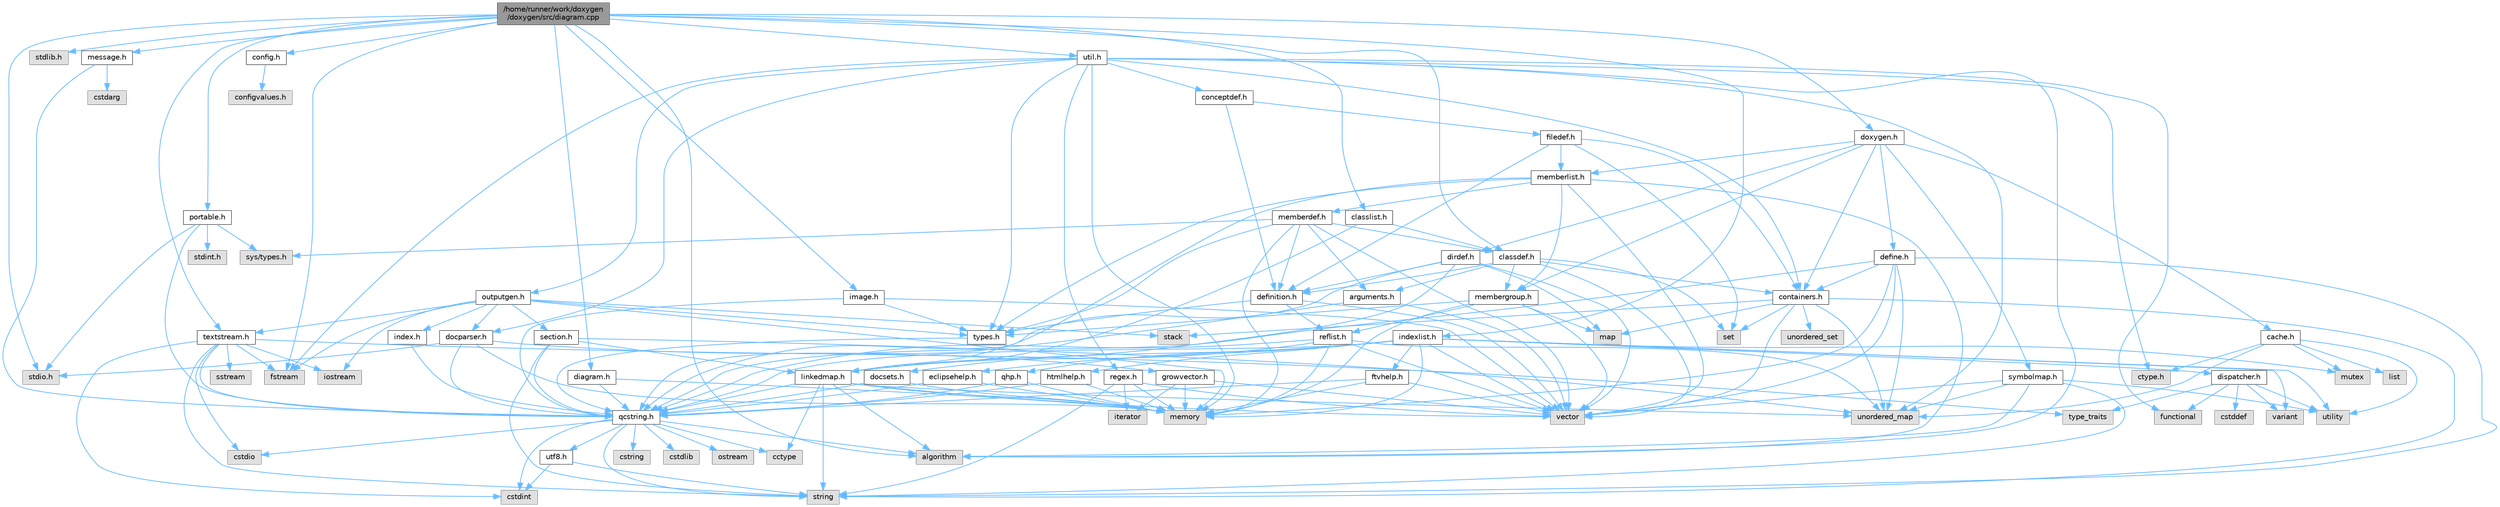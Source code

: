 digraph "/home/runner/work/doxygen/doxygen/src/diagram.cpp"
{
 // INTERACTIVE_SVG=YES
 // LATEX_PDF_SIZE
  bgcolor="transparent";
  edge [fontname=Helvetica,fontsize=10,labelfontname=Helvetica,labelfontsize=10];
  node [fontname=Helvetica,fontsize=10,shape=box,height=0.2,width=0.4];
  Node1 [label="/home/runner/work/doxygen\l/doxygen/src/diagram.cpp",height=0.2,width=0.4,color="gray40", fillcolor="grey60", style="filled", fontcolor="black",tooltip=" "];
  Node1 -> Node2 [color="steelblue1",style="solid"];
  Node2 [label="stdio.h",height=0.2,width=0.4,color="grey60", fillcolor="#E0E0E0", style="filled",tooltip=" "];
  Node1 -> Node3 [color="steelblue1",style="solid"];
  Node3 [label="stdlib.h",height=0.2,width=0.4,color="grey60", fillcolor="#E0E0E0", style="filled",tooltip=" "];
  Node1 -> Node4 [color="steelblue1",style="solid"];
  Node4 [label="fstream",height=0.2,width=0.4,color="grey60", fillcolor="#E0E0E0", style="filled",tooltip=" "];
  Node1 -> Node5 [color="steelblue1",style="solid"];
  Node5 [label="algorithm",height=0.2,width=0.4,color="grey60", fillcolor="#E0E0E0", style="filled",tooltip=" "];
  Node1 -> Node6 [color="steelblue1",style="solid"];
  Node6 [label="diagram.h",height=0.2,width=0.4,color="grey40", fillcolor="white", style="filled",URL="$d9/d1b/diagram_8h.html",tooltip=" "];
  Node6 -> Node7 [color="steelblue1",style="solid"];
  Node7 [label="memory",height=0.2,width=0.4,color="grey60", fillcolor="#E0E0E0", style="filled",tooltip=" "];
  Node6 -> Node8 [color="steelblue1",style="solid"];
  Node8 [label="qcstring.h",height=0.2,width=0.4,color="grey40", fillcolor="white", style="filled",URL="$d7/d5c/qcstring_8h.html",tooltip=" "];
  Node8 -> Node9 [color="steelblue1",style="solid"];
  Node9 [label="string",height=0.2,width=0.4,color="grey60", fillcolor="#E0E0E0", style="filled",tooltip=" "];
  Node8 -> Node5 [color="steelblue1",style="solid"];
  Node8 -> Node10 [color="steelblue1",style="solid"];
  Node10 [label="cctype",height=0.2,width=0.4,color="grey60", fillcolor="#E0E0E0", style="filled",tooltip=" "];
  Node8 -> Node11 [color="steelblue1",style="solid"];
  Node11 [label="cstring",height=0.2,width=0.4,color="grey60", fillcolor="#E0E0E0", style="filled",tooltip=" "];
  Node8 -> Node12 [color="steelblue1",style="solid"];
  Node12 [label="cstdio",height=0.2,width=0.4,color="grey60", fillcolor="#E0E0E0", style="filled",tooltip=" "];
  Node8 -> Node13 [color="steelblue1",style="solid"];
  Node13 [label="cstdlib",height=0.2,width=0.4,color="grey60", fillcolor="#E0E0E0", style="filled",tooltip=" "];
  Node8 -> Node14 [color="steelblue1",style="solid"];
  Node14 [label="cstdint",height=0.2,width=0.4,color="grey60", fillcolor="#E0E0E0", style="filled",tooltip=" "];
  Node8 -> Node15 [color="steelblue1",style="solid"];
  Node15 [label="ostream",height=0.2,width=0.4,color="grey60", fillcolor="#E0E0E0", style="filled",tooltip=" "];
  Node8 -> Node16 [color="steelblue1",style="solid"];
  Node16 [label="utf8.h",height=0.2,width=0.4,color="grey40", fillcolor="white", style="filled",URL="$db/d7c/utf8_8h.html",tooltip="Various UTF8 related helper functions."];
  Node16 -> Node14 [color="steelblue1",style="solid"];
  Node16 -> Node9 [color="steelblue1",style="solid"];
  Node1 -> Node17 [color="steelblue1",style="solid"];
  Node17 [label="image.h",height=0.2,width=0.4,color="grey40", fillcolor="white", style="filled",URL="$d5/db2/image_8h.html",tooltip=" "];
  Node17 -> Node18 [color="steelblue1",style="solid"];
  Node18 [label="vector",height=0.2,width=0.4,color="grey60", fillcolor="#E0E0E0", style="filled",tooltip=" "];
  Node17 -> Node19 [color="steelblue1",style="solid"];
  Node19 [label="types.h",height=0.2,width=0.4,color="grey40", fillcolor="white", style="filled",URL="$d9/d49/types_8h.html",tooltip="This file contains a number of basic enums and types."];
  Node19 -> Node8 [color="steelblue1",style="solid"];
  Node17 -> Node8 [color="steelblue1",style="solid"];
  Node1 -> Node20 [color="steelblue1",style="solid"];
  Node20 [label="classdef.h",height=0.2,width=0.4,color="grey40", fillcolor="white", style="filled",URL="$d1/da6/classdef_8h.html",tooltip=" "];
  Node20 -> Node18 [color="steelblue1",style="solid"];
  Node20 -> Node21 [color="steelblue1",style="solid"];
  Node21 [label="set",height=0.2,width=0.4,color="grey60", fillcolor="#E0E0E0", style="filled",tooltip=" "];
  Node20 -> Node22 [color="steelblue1",style="solid"];
  Node22 [label="containers.h",height=0.2,width=0.4,color="grey40", fillcolor="white", style="filled",URL="$d5/d75/containers_8h.html",tooltip=" "];
  Node22 -> Node18 [color="steelblue1",style="solid"];
  Node22 -> Node9 [color="steelblue1",style="solid"];
  Node22 -> Node21 [color="steelblue1",style="solid"];
  Node22 -> Node23 [color="steelblue1",style="solid"];
  Node23 [label="map",height=0.2,width=0.4,color="grey60", fillcolor="#E0E0E0", style="filled",tooltip=" "];
  Node22 -> Node24 [color="steelblue1",style="solid"];
  Node24 [label="unordered_set",height=0.2,width=0.4,color="grey60", fillcolor="#E0E0E0", style="filled",tooltip=" "];
  Node22 -> Node25 [color="steelblue1",style="solid"];
  Node25 [label="unordered_map",height=0.2,width=0.4,color="grey60", fillcolor="#E0E0E0", style="filled",tooltip=" "];
  Node22 -> Node26 [color="steelblue1",style="solid"];
  Node26 [label="stack",height=0.2,width=0.4,color="grey60", fillcolor="#E0E0E0", style="filled",tooltip=" "];
  Node20 -> Node27 [color="steelblue1",style="solid"];
  Node27 [label="definition.h",height=0.2,width=0.4,color="grey40", fillcolor="white", style="filled",URL="$df/da1/definition_8h.html",tooltip=" "];
  Node27 -> Node18 [color="steelblue1",style="solid"];
  Node27 -> Node19 [color="steelblue1",style="solid"];
  Node27 -> Node28 [color="steelblue1",style="solid"];
  Node28 [label="reflist.h",height=0.2,width=0.4,color="grey40", fillcolor="white", style="filled",URL="$d1/d02/reflist_8h.html",tooltip=" "];
  Node28 -> Node18 [color="steelblue1",style="solid"];
  Node28 -> Node25 [color="steelblue1",style="solid"];
  Node28 -> Node7 [color="steelblue1",style="solid"];
  Node28 -> Node8 [color="steelblue1",style="solid"];
  Node28 -> Node29 [color="steelblue1",style="solid"];
  Node29 [label="linkedmap.h",height=0.2,width=0.4,color="grey40", fillcolor="white", style="filled",URL="$da/de1/linkedmap_8h.html",tooltip=" "];
  Node29 -> Node25 [color="steelblue1",style="solid"];
  Node29 -> Node18 [color="steelblue1",style="solid"];
  Node29 -> Node7 [color="steelblue1",style="solid"];
  Node29 -> Node9 [color="steelblue1",style="solid"];
  Node29 -> Node5 [color="steelblue1",style="solid"];
  Node29 -> Node10 [color="steelblue1",style="solid"];
  Node29 -> Node8 [color="steelblue1",style="solid"];
  Node20 -> Node30 [color="steelblue1",style="solid"];
  Node30 [label="arguments.h",height=0.2,width=0.4,color="grey40", fillcolor="white", style="filled",URL="$df/d9b/arguments_8h.html",tooltip=" "];
  Node30 -> Node18 [color="steelblue1",style="solid"];
  Node30 -> Node8 [color="steelblue1",style="solid"];
  Node20 -> Node31 [color="steelblue1",style="solid"];
  Node31 [label="membergroup.h",height=0.2,width=0.4,color="grey40", fillcolor="white", style="filled",URL="$d9/d11/membergroup_8h.html",tooltip=" "];
  Node31 -> Node18 [color="steelblue1",style="solid"];
  Node31 -> Node23 [color="steelblue1",style="solid"];
  Node31 -> Node7 [color="steelblue1",style="solid"];
  Node31 -> Node19 [color="steelblue1",style="solid"];
  Node31 -> Node28 [color="steelblue1",style="solid"];
  Node1 -> Node32 [color="steelblue1",style="solid"];
  Node32 [label="config.h",height=0.2,width=0.4,color="grey40", fillcolor="white", style="filled",URL="$db/d16/config_8h.html",tooltip=" "];
  Node32 -> Node33 [color="steelblue1",style="solid"];
  Node33 [label="configvalues.h",height=0.2,width=0.4,color="grey60", fillcolor="#E0E0E0", style="filled",tooltip=" "];
  Node1 -> Node34 [color="steelblue1",style="solid"];
  Node34 [label="message.h",height=0.2,width=0.4,color="grey40", fillcolor="white", style="filled",URL="$d2/d0d/message_8h.html",tooltip=" "];
  Node34 -> Node35 [color="steelblue1",style="solid"];
  Node35 [label="cstdarg",height=0.2,width=0.4,color="grey60", fillcolor="#E0E0E0", style="filled",tooltip=" "];
  Node34 -> Node8 [color="steelblue1",style="solid"];
  Node1 -> Node36 [color="steelblue1",style="solid"];
  Node36 [label="util.h",height=0.2,width=0.4,color="grey40", fillcolor="white", style="filled",URL="$d8/d3c/util_8h.html",tooltip="A bunch of utility functions."];
  Node36 -> Node7 [color="steelblue1",style="solid"];
  Node36 -> Node25 [color="steelblue1",style="solid"];
  Node36 -> Node5 [color="steelblue1",style="solid"];
  Node36 -> Node37 [color="steelblue1",style="solid"];
  Node37 [label="functional",height=0.2,width=0.4,color="grey60", fillcolor="#E0E0E0", style="filled",tooltip=" "];
  Node36 -> Node4 [color="steelblue1",style="solid"];
  Node36 -> Node38 [color="steelblue1",style="solid"];
  Node38 [label="ctype.h",height=0.2,width=0.4,color="grey60", fillcolor="#E0E0E0", style="filled",tooltip=" "];
  Node36 -> Node19 [color="steelblue1",style="solid"];
  Node36 -> Node39 [color="steelblue1",style="solid"];
  Node39 [label="docparser.h",height=0.2,width=0.4,color="grey40", fillcolor="white", style="filled",URL="$de/d9c/docparser_8h.html",tooltip=" "];
  Node39 -> Node2 [color="steelblue1",style="solid"];
  Node39 -> Node7 [color="steelblue1",style="solid"];
  Node39 -> Node8 [color="steelblue1",style="solid"];
  Node39 -> Node40 [color="steelblue1",style="solid"];
  Node40 [label="growvector.h",height=0.2,width=0.4,color="grey40", fillcolor="white", style="filled",URL="$d7/d50/growvector_8h.html",tooltip=" "];
  Node40 -> Node18 [color="steelblue1",style="solid"];
  Node40 -> Node7 [color="steelblue1",style="solid"];
  Node40 -> Node41 [color="steelblue1",style="solid"];
  Node41 [label="iterator",height=0.2,width=0.4,color="grey60", fillcolor="#E0E0E0", style="filled",tooltip=" "];
  Node36 -> Node22 [color="steelblue1",style="solid"];
  Node36 -> Node42 [color="steelblue1",style="solid"];
  Node42 [label="outputgen.h",height=0.2,width=0.4,color="grey40", fillcolor="white", style="filled",URL="$df/d06/outputgen_8h.html",tooltip=" "];
  Node42 -> Node7 [color="steelblue1",style="solid"];
  Node42 -> Node26 [color="steelblue1",style="solid"];
  Node42 -> Node43 [color="steelblue1",style="solid"];
  Node43 [label="iostream",height=0.2,width=0.4,color="grey60", fillcolor="#E0E0E0", style="filled",tooltip=" "];
  Node42 -> Node4 [color="steelblue1",style="solid"];
  Node42 -> Node19 [color="steelblue1",style="solid"];
  Node42 -> Node44 [color="steelblue1",style="solid"];
  Node44 [label="index.h",height=0.2,width=0.4,color="grey40", fillcolor="white", style="filled",URL="$d1/db5/index_8h.html",tooltip=" "];
  Node44 -> Node8 [color="steelblue1",style="solid"];
  Node42 -> Node45 [color="steelblue1",style="solid"];
  Node45 [label="section.h",height=0.2,width=0.4,color="grey40", fillcolor="white", style="filled",URL="$d1/d2a/section_8h.html",tooltip=" "];
  Node45 -> Node9 [color="steelblue1",style="solid"];
  Node45 -> Node25 [color="steelblue1",style="solid"];
  Node45 -> Node8 [color="steelblue1",style="solid"];
  Node45 -> Node29 [color="steelblue1",style="solid"];
  Node42 -> Node46 [color="steelblue1",style="solid"];
  Node46 [label="textstream.h",height=0.2,width=0.4,color="grey40", fillcolor="white", style="filled",URL="$d4/d7d/textstream_8h.html",tooltip=" "];
  Node46 -> Node9 [color="steelblue1",style="solid"];
  Node46 -> Node43 [color="steelblue1",style="solid"];
  Node46 -> Node47 [color="steelblue1",style="solid"];
  Node47 [label="sstream",height=0.2,width=0.4,color="grey60", fillcolor="#E0E0E0", style="filled",tooltip=" "];
  Node46 -> Node14 [color="steelblue1",style="solid"];
  Node46 -> Node12 [color="steelblue1",style="solid"];
  Node46 -> Node4 [color="steelblue1",style="solid"];
  Node46 -> Node48 [color="steelblue1",style="solid"];
  Node48 [label="type_traits",height=0.2,width=0.4,color="grey60", fillcolor="#E0E0E0", style="filled",tooltip=" "];
  Node46 -> Node8 [color="steelblue1",style="solid"];
  Node42 -> Node39 [color="steelblue1",style="solid"];
  Node36 -> Node49 [color="steelblue1",style="solid"];
  Node49 [label="regex.h",height=0.2,width=0.4,color="grey40", fillcolor="white", style="filled",URL="$d1/d21/regex_8h.html",tooltip=" "];
  Node49 -> Node7 [color="steelblue1",style="solid"];
  Node49 -> Node9 [color="steelblue1",style="solid"];
  Node49 -> Node18 [color="steelblue1",style="solid"];
  Node49 -> Node41 [color="steelblue1",style="solid"];
  Node36 -> Node50 [color="steelblue1",style="solid"];
  Node50 [label="conceptdef.h",height=0.2,width=0.4,color="grey40", fillcolor="white", style="filled",URL="$da/df1/conceptdef_8h.html",tooltip=" "];
  Node50 -> Node27 [color="steelblue1",style="solid"];
  Node50 -> Node51 [color="steelblue1",style="solid"];
  Node51 [label="filedef.h",height=0.2,width=0.4,color="grey40", fillcolor="white", style="filled",URL="$d4/d3a/filedef_8h.html",tooltip=" "];
  Node51 -> Node21 [color="steelblue1",style="solid"];
  Node51 -> Node27 [color="steelblue1",style="solid"];
  Node51 -> Node52 [color="steelblue1",style="solid"];
  Node52 [label="memberlist.h",height=0.2,width=0.4,color="grey40", fillcolor="white", style="filled",URL="$dd/d78/memberlist_8h.html",tooltip=" "];
  Node52 -> Node18 [color="steelblue1",style="solid"];
  Node52 -> Node5 [color="steelblue1",style="solid"];
  Node52 -> Node53 [color="steelblue1",style="solid"];
  Node53 [label="memberdef.h",height=0.2,width=0.4,color="grey40", fillcolor="white", style="filled",URL="$d4/d46/memberdef_8h.html",tooltip=" "];
  Node53 -> Node18 [color="steelblue1",style="solid"];
  Node53 -> Node7 [color="steelblue1",style="solid"];
  Node53 -> Node54 [color="steelblue1",style="solid"];
  Node54 [label="sys/types.h",height=0.2,width=0.4,color="grey60", fillcolor="#E0E0E0", style="filled",tooltip=" "];
  Node53 -> Node19 [color="steelblue1",style="solid"];
  Node53 -> Node27 [color="steelblue1",style="solid"];
  Node53 -> Node30 [color="steelblue1",style="solid"];
  Node53 -> Node20 [color="steelblue1",style="solid"];
  Node52 -> Node29 [color="steelblue1",style="solid"];
  Node52 -> Node19 [color="steelblue1",style="solid"];
  Node52 -> Node31 [color="steelblue1",style="solid"];
  Node51 -> Node22 [color="steelblue1",style="solid"];
  Node1 -> Node55 [color="steelblue1",style="solid"];
  Node55 [label="doxygen.h",height=0.2,width=0.4,color="grey40", fillcolor="white", style="filled",URL="$d1/da1/doxygen_8h.html",tooltip=" "];
  Node55 -> Node22 [color="steelblue1",style="solid"];
  Node55 -> Node31 [color="steelblue1",style="solid"];
  Node55 -> Node56 [color="steelblue1",style="solid"];
  Node56 [label="dirdef.h",height=0.2,width=0.4,color="grey40", fillcolor="white", style="filled",URL="$d6/d15/dirdef_8h.html",tooltip=" "];
  Node56 -> Node18 [color="steelblue1",style="solid"];
  Node56 -> Node23 [color="steelblue1",style="solid"];
  Node56 -> Node8 [color="steelblue1",style="solid"];
  Node56 -> Node29 [color="steelblue1",style="solid"];
  Node56 -> Node27 [color="steelblue1",style="solid"];
  Node55 -> Node52 [color="steelblue1",style="solid"];
  Node55 -> Node57 [color="steelblue1",style="solid"];
  Node57 [label="define.h",height=0.2,width=0.4,color="grey40", fillcolor="white", style="filled",URL="$df/d67/define_8h.html",tooltip=" "];
  Node57 -> Node18 [color="steelblue1",style="solid"];
  Node57 -> Node7 [color="steelblue1",style="solid"];
  Node57 -> Node9 [color="steelblue1",style="solid"];
  Node57 -> Node25 [color="steelblue1",style="solid"];
  Node57 -> Node8 [color="steelblue1",style="solid"];
  Node57 -> Node22 [color="steelblue1",style="solid"];
  Node55 -> Node58 [color="steelblue1",style="solid"];
  Node58 [label="cache.h",height=0.2,width=0.4,color="grey40", fillcolor="white", style="filled",URL="$d3/d26/cache_8h.html",tooltip=" "];
  Node58 -> Node59 [color="steelblue1",style="solid"];
  Node59 [label="list",height=0.2,width=0.4,color="grey60", fillcolor="#E0E0E0", style="filled",tooltip=" "];
  Node58 -> Node25 [color="steelblue1",style="solid"];
  Node58 -> Node60 [color="steelblue1",style="solid"];
  Node60 [label="mutex",height=0.2,width=0.4,color="grey60", fillcolor="#E0E0E0", style="filled",tooltip=" "];
  Node58 -> Node61 [color="steelblue1",style="solid"];
  Node61 [label="utility",height=0.2,width=0.4,color="grey60", fillcolor="#E0E0E0", style="filled",tooltip=" "];
  Node58 -> Node38 [color="steelblue1",style="solid"];
  Node55 -> Node62 [color="steelblue1",style="solid"];
  Node62 [label="symbolmap.h",height=0.2,width=0.4,color="grey40", fillcolor="white", style="filled",URL="$d7/ddd/symbolmap_8h.html",tooltip=" "];
  Node62 -> Node5 [color="steelblue1",style="solid"];
  Node62 -> Node25 [color="steelblue1",style="solid"];
  Node62 -> Node18 [color="steelblue1",style="solid"];
  Node62 -> Node9 [color="steelblue1",style="solid"];
  Node62 -> Node61 [color="steelblue1",style="solid"];
  Node1 -> Node63 [color="steelblue1",style="solid"];
  Node63 [label="portable.h",height=0.2,width=0.4,color="grey40", fillcolor="white", style="filled",URL="$d2/de2/portable_8h.html",tooltip="Portable versions of functions that are platform dependent."];
  Node63 -> Node2 [color="steelblue1",style="solid"];
  Node63 -> Node54 [color="steelblue1",style="solid"];
  Node63 -> Node64 [color="steelblue1",style="solid"];
  Node64 [label="stdint.h",height=0.2,width=0.4,color="grey60", fillcolor="#E0E0E0", style="filled",tooltip=" "];
  Node63 -> Node8 [color="steelblue1",style="solid"];
  Node1 -> Node65 [color="steelblue1",style="solid"];
  Node65 [label="indexlist.h",height=0.2,width=0.4,color="grey40", fillcolor="white", style="filled",URL="$d5/d61/indexlist_8h.html",tooltip=" "];
  Node65 -> Node61 [color="steelblue1",style="solid"];
  Node65 -> Node18 [color="steelblue1",style="solid"];
  Node65 -> Node7 [color="steelblue1",style="solid"];
  Node65 -> Node60 [color="steelblue1",style="solid"];
  Node65 -> Node66 [color="steelblue1",style="solid"];
  Node66 [label="variant",height=0.2,width=0.4,color="grey60", fillcolor="#E0E0E0", style="filled",tooltip=" "];
  Node65 -> Node8 [color="steelblue1",style="solid"];
  Node65 -> Node67 [color="steelblue1",style="solid"];
  Node67 [label="dispatcher.h",height=0.2,width=0.4,color="grey40", fillcolor="white", style="filled",URL="$da/d73/dispatcher_8h.html",tooltip=" "];
  Node67 -> Node68 [color="steelblue1",style="solid"];
  Node68 [label="cstddef",height=0.2,width=0.4,color="grey60", fillcolor="#E0E0E0", style="filled",tooltip=" "];
  Node67 -> Node61 [color="steelblue1",style="solid"];
  Node67 -> Node37 [color="steelblue1",style="solid"];
  Node67 -> Node66 [color="steelblue1",style="solid"];
  Node67 -> Node48 [color="steelblue1",style="solid"];
  Node65 -> Node69 [color="steelblue1",style="solid"];
  Node69 [label="docsets.h",height=0.2,width=0.4,color="grey40", fillcolor="white", style="filled",URL="$d1/db2/docsets_8h.html",tooltip=" "];
  Node69 -> Node7 [color="steelblue1",style="solid"];
  Node69 -> Node8 [color="steelblue1",style="solid"];
  Node65 -> Node70 [color="steelblue1",style="solid"];
  Node70 [label="eclipsehelp.h",height=0.2,width=0.4,color="grey40", fillcolor="white", style="filled",URL="$db/d9e/eclipsehelp_8h.html",tooltip=" "];
  Node70 -> Node7 [color="steelblue1",style="solid"];
  Node70 -> Node8 [color="steelblue1",style="solid"];
  Node65 -> Node71 [color="steelblue1",style="solid"];
  Node71 [label="ftvhelp.h",height=0.2,width=0.4,color="grey40", fillcolor="white", style="filled",URL="$d2/d4a/ftvhelp_8h.html",tooltip=" "];
  Node71 -> Node7 [color="steelblue1",style="solid"];
  Node71 -> Node18 [color="steelblue1",style="solid"];
  Node71 -> Node8 [color="steelblue1",style="solid"];
  Node65 -> Node72 [color="steelblue1",style="solid"];
  Node72 [label="htmlhelp.h",height=0.2,width=0.4,color="grey40", fillcolor="white", style="filled",URL="$d8/dc3/htmlhelp_8h.html",tooltip=" "];
  Node72 -> Node7 [color="steelblue1",style="solid"];
  Node72 -> Node8 [color="steelblue1",style="solid"];
  Node65 -> Node73 [color="steelblue1",style="solid"];
  Node73 [label="qhp.h",height=0.2,width=0.4,color="grey40", fillcolor="white", style="filled",URL="$dc/d20/qhp_8h.html",tooltip=" "];
  Node73 -> Node7 [color="steelblue1",style="solid"];
  Node73 -> Node8 [color="steelblue1",style="solid"];
  Node1 -> Node74 [color="steelblue1",style="solid"];
  Node74 [label="classlist.h",height=0.2,width=0.4,color="grey40", fillcolor="white", style="filled",URL="$d2/df8/classlist_8h.html",tooltip=" "];
  Node74 -> Node29 [color="steelblue1",style="solid"];
  Node74 -> Node20 [color="steelblue1",style="solid"];
  Node1 -> Node46 [color="steelblue1",style="solid"];
}
